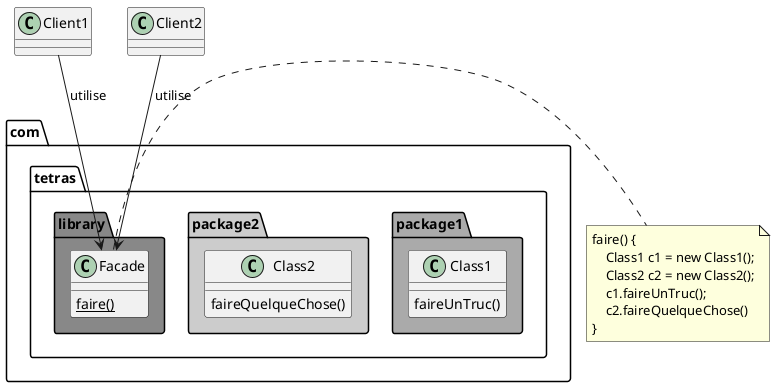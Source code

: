 @startuml FacadeGenerique

package com.tetras.package1 #AAAAAA {
    class Class1 {
        faireUnTruc()
    }
}

package com.tetras.package2 #CCCCCC {
    class Class2 {
        faireQuelqueChose()
    }
}

package com.tetras.library #888888 {
    class Facade {
        {static} faire()
    }

}

Client1 --> Facade: utilise
Client2 --> Facade: utilise

note right of Facade
    faire() {
        Class1 c1 = new Class1();
        Class2 c2 = new Class2();
        c1.faireUnTruc();
        c2.faireQuelqueChose()
    }
end note
@enduml